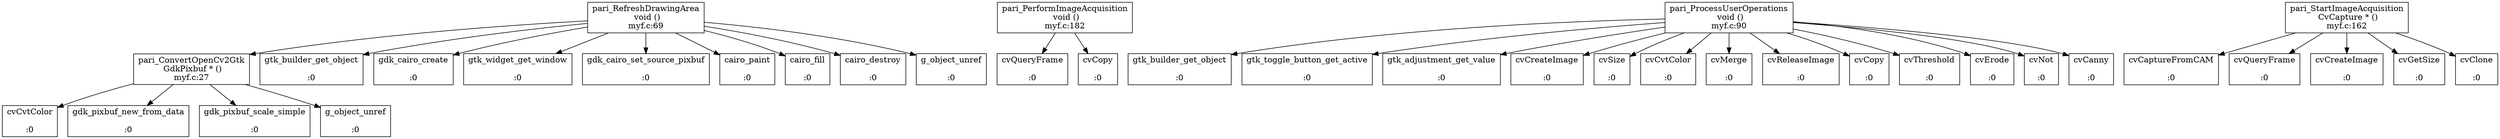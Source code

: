 digraph sarien {
node [shape=box];edge [color=black style=solid];
node_1 [ label="pari_ConvertOpenCv2Gtk\n GdkPixbuf * ()\nmyf.c:27" ]
node_2 [ label="cvCvtColor\n\n:0" ]
	node_1 -> node_2 ;
node_3 [ label="gdk_pixbuf_new_from_data\n\n:0" ]
	node_1 -> node_3 ;
node_4 [ label="gdk_pixbuf_scale_simple\n\n:0" ]
	node_1 -> node_4 ;
node_5 [ label="g_object_unref\n\n:0" ]
	node_1 -> node_5 ;
node_6 [ label="pari_PerformImageAcquisition\n void ()\nmyf.c:182" ]
node_7 [ label="cvQueryFrame\n\n:0" ]
	node_6 -> node_7 ;
node_8 [ label="cvCopy\n\n:0" ]
	node_6 -> node_8 ;
node_9 [ label="pari_ProcessUserOperations\n void ()\nmyf.c:90" ]
node_11 [ label="gtk_builder_get_object\n\n:0" ]
	node_9 -> node_11 ;
node_13 [ label="gtk_toggle_button_get_active\n\n:0" ]
	node_9 -> node_13 ;
node_14 [ label="gtk_adjustment_get_value\n\n:0" ]
	node_9 -> node_14 ;
node_15 [ label="cvCreateImage\n\n:0" ]
	node_9 -> node_15 ;
node_16 [ label="cvSize\n\n:0" ]
	node_9 -> node_16 ;
node_17 [ label="cvCvtColor\n\n:0" ]
	node_9 -> node_17 ;
node_18 [ label="cvMerge\n\n:0" ]
	node_9 -> node_18 ;
node_19 [ label="cvReleaseImage\n\n:0" ]
	node_9 -> node_19 ;
node_20 [ label="cvCopy\n\n:0" ]
	node_9 -> node_20 ;
node_21 [ label="cvThreshold\n\n:0" ]
	node_9 -> node_21 ;
node_22 [ label="cvErode\n\n:0" ]
	node_9 -> node_22 ;
node_23 [ label="cvNot\n\n:0" ]
	node_9 -> node_23 ;
node_24 [ label="cvCanny\n\n:0" ]
	node_9 -> node_24 ;
node_25 [ label="pari_RefreshDrawingArea\n void ()\nmyf.c:69" ]
node_27 [ label="gtk_builder_get_object\n\n:0" ]
	node_25 -> node_27 ;
	node_25 -> node_1 ;
node_30 [ label="gdk_cairo_create\n\n:0" ]
	node_25 -> node_30 ;
node_31 [ label="gtk_widget_get_window\n\n:0" ]
	node_25 -> node_31 ;
node_32 [ label="gdk_cairo_set_source_pixbuf\n\n:0" ]
	node_25 -> node_32 ;
node_33 [ label="cairo_paint\n\n:0" ]
	node_25 -> node_33 ;
node_34 [ label="cairo_fill\n\n:0" ]
	node_25 -> node_34 ;
node_35 [ label="cairo_destroy\n\n:0" ]
	node_25 -> node_35 ;
node_36 [ label="g_object_unref\n\n:0" ]
	node_25 -> node_36 ;
node_37 [ label="pari_StartImageAcquisition\n CvCapture * ()\nmyf.c:162" ]
node_38 [ label="cvCaptureFromCAM\n\n:0" ]
	node_37 -> node_38 ;
node_39 [ label="cvQueryFrame\n\n:0" ]
	node_37 -> node_39 ;
node_40 [ label="cvCreateImage\n\n:0" ]
	node_37 -> node_40 ;
node_41 [ label="cvGetSize\n\n:0" ]
	node_37 -> node_41 ;
node_42 [ label="cvClone\n\n:0" ]
	node_37 -> node_42 ;
}
